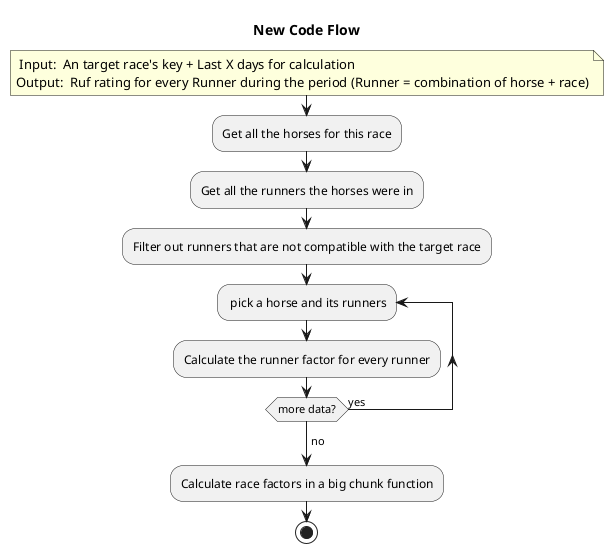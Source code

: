 @startuml


title New Code Flow
note
 Input:  An target race's key + Last X days for calculation
Output:  Ruf rating for every Runner during the period (Runner = combination of horse + race)
end note

:Get all the horses for this race;
:Get all the runners the horses were in;
:Filter out runners that are not compatible with the target race;
repeat: pick a horse and its runners
:Calculate the runner factor for every runner;
repeat while (more data?) is (yes)
->no;
:Calculate race factors in a big chunk function;


stop

@enduml